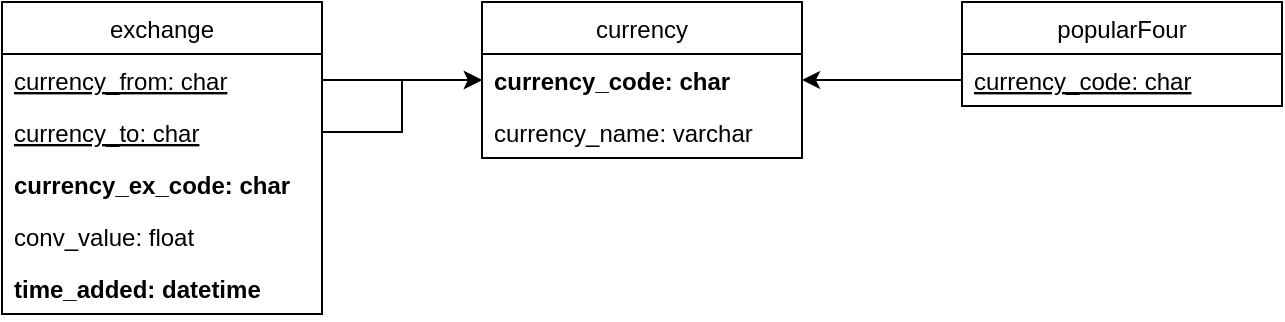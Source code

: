 <mxfile version="20.3.3" type="device"><diagram id="C5RBs43oDa-KdzZeNtuy" name="Page-1"><mxGraphModel dx="1582" dy="822" grid="1" gridSize="10" guides="1" tooltips="1" connect="1" arrows="1" fold="1" page="1" pageScale="1" pageWidth="827" pageHeight="1169" math="0" shadow="0"><root><mxCell id="WIyWlLk6GJQsqaUBKTNV-0"/><mxCell id="WIyWlLk6GJQsqaUBKTNV-1" parent="WIyWlLk6GJQsqaUBKTNV-0"/><mxCell id="npN7uHNPb1lxmiadbK_q-0" value="currency" style="swimlane;fontStyle=0;childLayout=stackLayout;horizontal=1;startSize=26;fillColor=none;horizontalStack=0;resizeParent=1;resizeParentMax=0;resizeLast=0;collapsible=1;marginBottom=0;" vertex="1" parent="WIyWlLk6GJQsqaUBKTNV-1"><mxGeometry x="280" y="40" width="160" height="78" as="geometry"/></mxCell><mxCell id="npN7uHNPb1lxmiadbK_q-1" value="currency_code: char" style="text;strokeColor=none;fillColor=none;align=left;verticalAlign=top;spacingLeft=4;spacingRight=4;overflow=hidden;rotatable=0;points=[[0,0.5],[1,0.5]];portConstraint=eastwest;fontStyle=1" vertex="1" parent="npN7uHNPb1lxmiadbK_q-0"><mxGeometry y="26" width="160" height="26" as="geometry"/></mxCell><mxCell id="npN7uHNPb1lxmiadbK_q-2" value="currency_name: varchar" style="text;strokeColor=none;fillColor=none;align=left;verticalAlign=top;spacingLeft=4;spacingRight=4;overflow=hidden;rotatable=0;points=[[0,0.5],[1,0.5]];portConstraint=eastwest;" vertex="1" parent="npN7uHNPb1lxmiadbK_q-0"><mxGeometry y="52" width="160" height="26" as="geometry"/></mxCell><mxCell id="npN7uHNPb1lxmiadbK_q-4" value="exchange" style="swimlane;fontStyle=0;childLayout=stackLayout;horizontal=1;startSize=26;fillColor=none;horizontalStack=0;resizeParent=1;resizeParentMax=0;resizeLast=0;collapsible=1;marginBottom=0;" vertex="1" parent="WIyWlLk6GJQsqaUBKTNV-1"><mxGeometry x="40" y="40" width="160" height="156" as="geometry"/></mxCell><mxCell id="npN7uHNPb1lxmiadbK_q-5" value="currency_from: char" style="text;strokeColor=none;fillColor=none;align=left;verticalAlign=top;spacingLeft=4;spacingRight=4;overflow=hidden;rotatable=0;points=[[0,0.5],[1,0.5]];portConstraint=eastwest;fontStyle=4" vertex="1" parent="npN7uHNPb1lxmiadbK_q-4"><mxGeometry y="26" width="160" height="26" as="geometry"/></mxCell><mxCell id="npN7uHNPb1lxmiadbK_q-6" value="currency_to: char" style="text;strokeColor=none;fillColor=none;align=left;verticalAlign=top;spacingLeft=4;spacingRight=4;overflow=hidden;rotatable=0;points=[[0,0.5],[1,0.5]];portConstraint=eastwest;fontStyle=4" vertex="1" parent="npN7uHNPb1lxmiadbK_q-4"><mxGeometry y="52" width="160" height="26" as="geometry"/></mxCell><mxCell id="npN7uHNPb1lxmiadbK_q-7" value="currency_ex_code: char" style="text;strokeColor=none;fillColor=none;align=left;verticalAlign=top;spacingLeft=4;spacingRight=4;overflow=hidden;rotatable=0;points=[[0,0.5],[1,0.5]];portConstraint=eastwest;fontStyle=1" vertex="1" parent="npN7uHNPb1lxmiadbK_q-4"><mxGeometry y="78" width="160" height="26" as="geometry"/></mxCell><mxCell id="npN7uHNPb1lxmiadbK_q-10" value="conv_value: float" style="text;strokeColor=none;fillColor=none;align=left;verticalAlign=top;spacingLeft=4;spacingRight=4;overflow=hidden;rotatable=0;points=[[0,0.5],[1,0.5]];portConstraint=eastwest;" vertex="1" parent="npN7uHNPb1lxmiadbK_q-4"><mxGeometry y="104" width="160" height="26" as="geometry"/></mxCell><mxCell id="npN7uHNPb1lxmiadbK_q-11" value="time_added: datetime" style="text;strokeColor=none;fillColor=none;align=left;verticalAlign=top;spacingLeft=4;spacingRight=4;overflow=hidden;rotatable=0;points=[[0,0.5],[1,0.5]];portConstraint=eastwest;fontStyle=1" vertex="1" parent="npN7uHNPb1lxmiadbK_q-4"><mxGeometry y="130" width="160" height="26" as="geometry"/></mxCell><mxCell id="npN7uHNPb1lxmiadbK_q-14" value="popularFour" style="swimlane;fontStyle=0;childLayout=stackLayout;horizontal=1;startSize=26;fillColor=none;horizontalStack=0;resizeParent=1;resizeParentMax=0;resizeLast=0;collapsible=1;marginBottom=0;" vertex="1" parent="WIyWlLk6GJQsqaUBKTNV-1"><mxGeometry x="520" y="40" width="160" height="52" as="geometry"/></mxCell><mxCell id="npN7uHNPb1lxmiadbK_q-15" value="currency_code: char" style="text;strokeColor=none;fillColor=none;align=left;verticalAlign=top;spacingLeft=4;spacingRight=4;overflow=hidden;rotatable=0;points=[[0,0.5],[1,0.5]];portConstraint=eastwest;fontStyle=4" vertex="1" parent="npN7uHNPb1lxmiadbK_q-14"><mxGeometry y="26" width="160" height="26" as="geometry"/></mxCell><mxCell id="npN7uHNPb1lxmiadbK_q-20" style="edgeStyle=orthogonalEdgeStyle;rounded=0;orthogonalLoop=1;jettySize=auto;html=1;" edge="1" parent="WIyWlLk6GJQsqaUBKTNV-1" source="npN7uHNPb1lxmiadbK_q-15" target="npN7uHNPb1lxmiadbK_q-1"><mxGeometry relative="1" as="geometry"/></mxCell><mxCell id="npN7uHNPb1lxmiadbK_q-21" style="edgeStyle=orthogonalEdgeStyle;rounded=0;orthogonalLoop=1;jettySize=auto;html=1;" edge="1" parent="WIyWlLk6GJQsqaUBKTNV-1" source="npN7uHNPb1lxmiadbK_q-5" target="npN7uHNPb1lxmiadbK_q-1"><mxGeometry relative="1" as="geometry"/></mxCell><mxCell id="npN7uHNPb1lxmiadbK_q-22" style="edgeStyle=orthogonalEdgeStyle;rounded=0;orthogonalLoop=1;jettySize=auto;html=1;" edge="1" parent="WIyWlLk6GJQsqaUBKTNV-1" source="npN7uHNPb1lxmiadbK_q-6" target="npN7uHNPb1lxmiadbK_q-1"><mxGeometry relative="1" as="geometry"/></mxCell></root></mxGraphModel></diagram></mxfile>